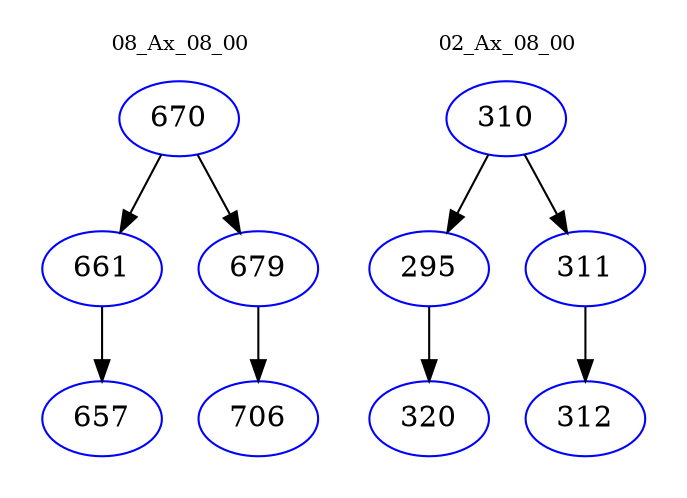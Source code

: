 digraph{
subgraph cluster_0 {
color = white
label = "08_Ax_08_00";
fontsize=10;
T0_670 [label="670", color="blue"]
T0_670 -> T0_661 [color="black"]
T0_661 [label="661", color="blue"]
T0_661 -> T0_657 [color="black"]
T0_657 [label="657", color="blue"]
T0_670 -> T0_679 [color="black"]
T0_679 [label="679", color="blue"]
T0_679 -> T0_706 [color="black"]
T0_706 [label="706", color="blue"]
}
subgraph cluster_1 {
color = white
label = "02_Ax_08_00";
fontsize=10;
T1_310 [label="310", color="blue"]
T1_310 -> T1_295 [color="black"]
T1_295 [label="295", color="blue"]
T1_295 -> T1_320 [color="black"]
T1_320 [label="320", color="blue"]
T1_310 -> T1_311 [color="black"]
T1_311 [label="311", color="blue"]
T1_311 -> T1_312 [color="black"]
T1_312 [label="312", color="blue"]
}
}
